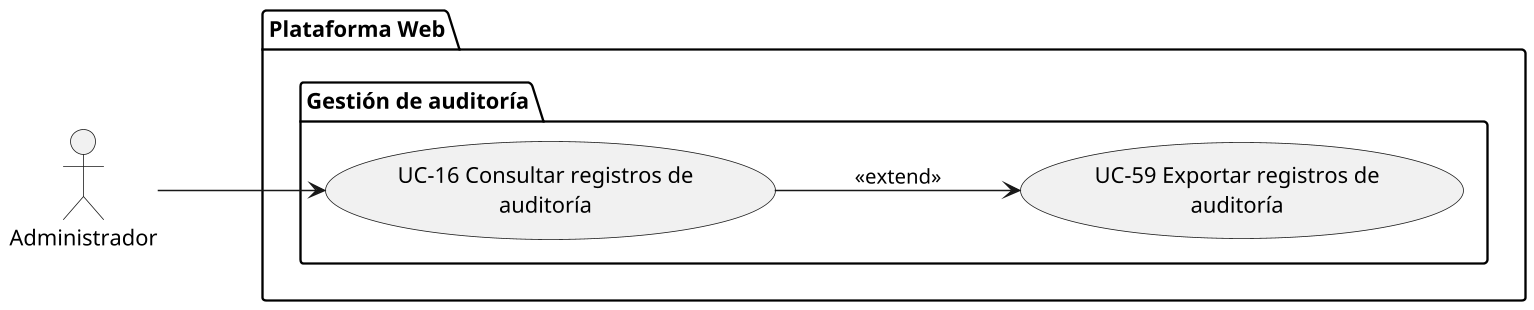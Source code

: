 @startuml SUBSISTEMA_GestionAuditoria
left to right direction

skinparam dpi 150
skinparam usecasePadding 25
skinparam actorPadding 80
skinparam packagePadding 50
skinparam wrapWidth 200

skinparam nodesep 20
skinparam ranksep 100

actor Administrador

package "Plataforma Web"{
    package "Gestión de auditoría"{
        usecase "UC-16 Consultar registros de auditoría" as UC16
        usecase "UC-59 Exportar registros de auditoría" as UC59
    }
}

Administrador --> UC16
UC16 --> UC59 : <<extend>>

@enduml